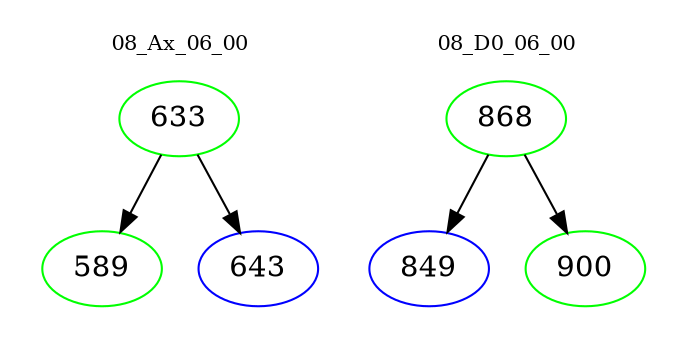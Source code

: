 digraph{
subgraph cluster_0 {
color = white
label = "08_Ax_06_00";
fontsize=10;
T0_633 [label="633", color="green"]
T0_633 -> T0_589 [color="black"]
T0_589 [label="589", color="green"]
T0_633 -> T0_643 [color="black"]
T0_643 [label="643", color="blue"]
}
subgraph cluster_1 {
color = white
label = "08_D0_06_00";
fontsize=10;
T1_868 [label="868", color="green"]
T1_868 -> T1_849 [color="black"]
T1_849 [label="849", color="blue"]
T1_868 -> T1_900 [color="black"]
T1_900 [label="900", color="green"]
}
}
